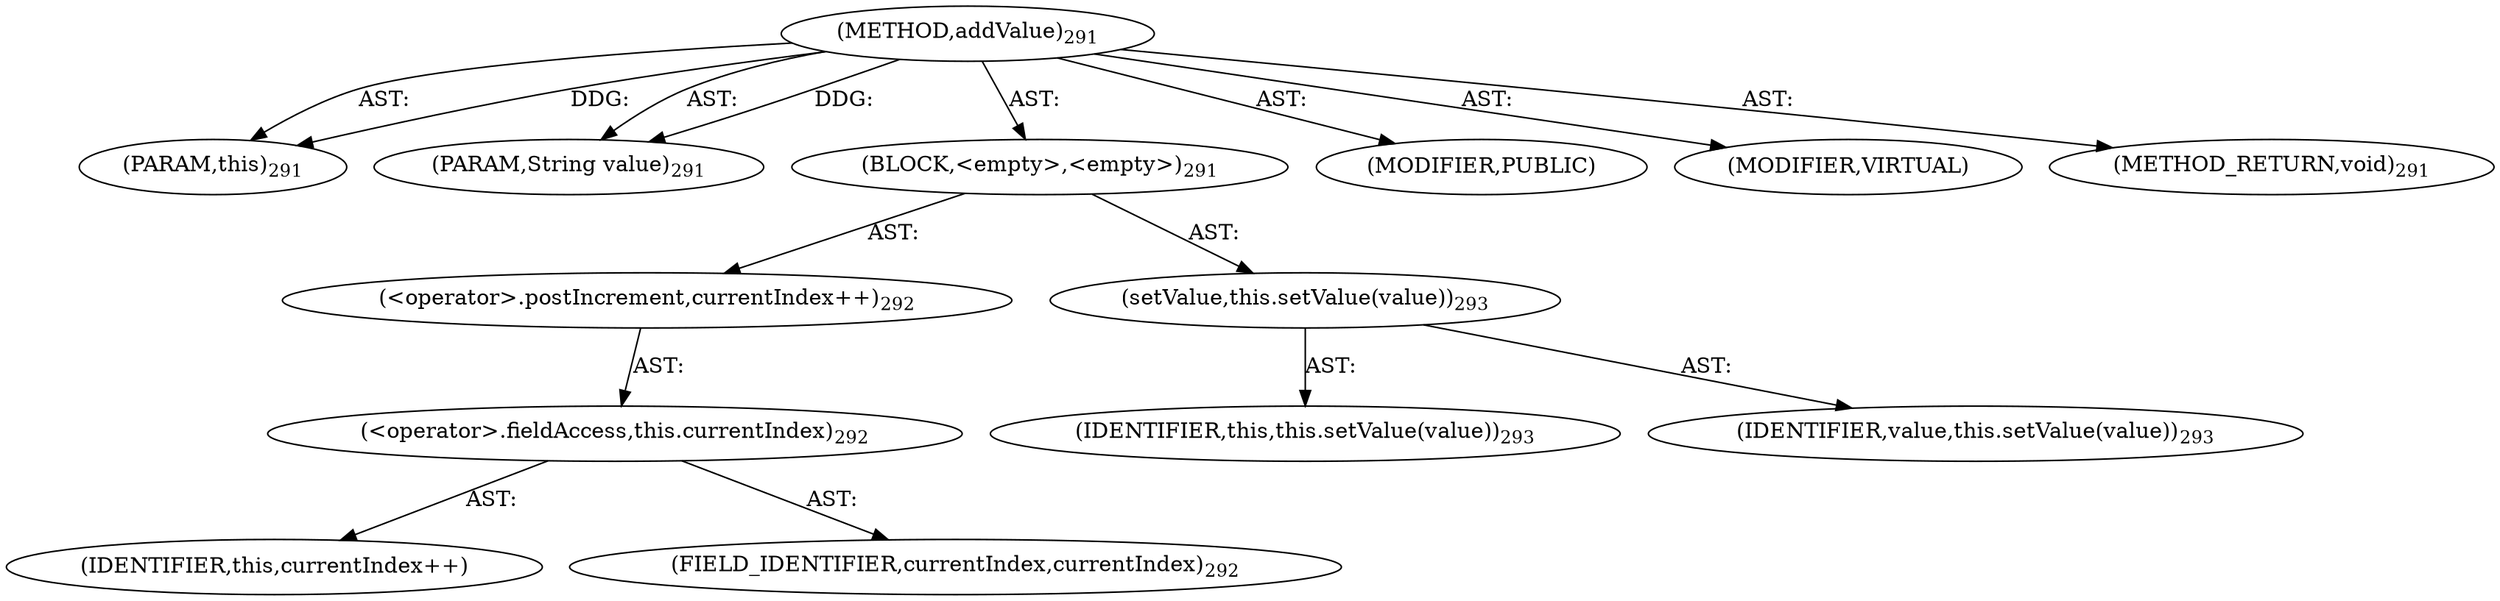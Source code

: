digraph "addValue" {  
"111669149707" [label = <(METHOD,addValue)<SUB>291</SUB>> ]
"115964116996" [label = <(PARAM,this)<SUB>291</SUB>> ]
"115964117028" [label = <(PARAM,String value)<SUB>291</SUB>> ]
"25769803798" [label = <(BLOCK,&lt;empty&gt;,&lt;empty&gt;)<SUB>291</SUB>> ]
"30064771187" [label = <(&lt;operator&gt;.postIncrement,currentIndex++)<SUB>292</SUB>> ]
"30064771188" [label = <(&lt;operator&gt;.fieldAccess,this.currentIndex)<SUB>292</SUB>> ]
"68719476844" [label = <(IDENTIFIER,this,currentIndex++)> ]
"55834574878" [label = <(FIELD_IDENTIFIER,currentIndex,currentIndex)<SUB>292</SUB>> ]
"30064771189" [label = <(setValue,this.setValue(value))<SUB>293</SUB>> ]
"68719476742" [label = <(IDENTIFIER,this,this.setValue(value))<SUB>293</SUB>> ]
"68719476845" [label = <(IDENTIFIER,value,this.setValue(value))<SUB>293</SUB>> ]
"133143986219" [label = <(MODIFIER,PUBLIC)> ]
"133143986220" [label = <(MODIFIER,VIRTUAL)> ]
"128849018891" [label = <(METHOD_RETURN,void)<SUB>291</SUB>> ]
  "111669149707" -> "115964116996"  [ label = "AST: "] 
  "111669149707" -> "115964117028"  [ label = "AST: "] 
  "111669149707" -> "25769803798"  [ label = "AST: "] 
  "111669149707" -> "133143986219"  [ label = "AST: "] 
  "111669149707" -> "133143986220"  [ label = "AST: "] 
  "111669149707" -> "128849018891"  [ label = "AST: "] 
  "25769803798" -> "30064771187"  [ label = "AST: "] 
  "25769803798" -> "30064771189"  [ label = "AST: "] 
  "30064771187" -> "30064771188"  [ label = "AST: "] 
  "30064771188" -> "68719476844"  [ label = "AST: "] 
  "30064771188" -> "55834574878"  [ label = "AST: "] 
  "30064771189" -> "68719476742"  [ label = "AST: "] 
  "30064771189" -> "68719476845"  [ label = "AST: "] 
  "111669149707" -> "115964116996"  [ label = "DDG: "] 
  "111669149707" -> "115964117028"  [ label = "DDG: "] 
}
